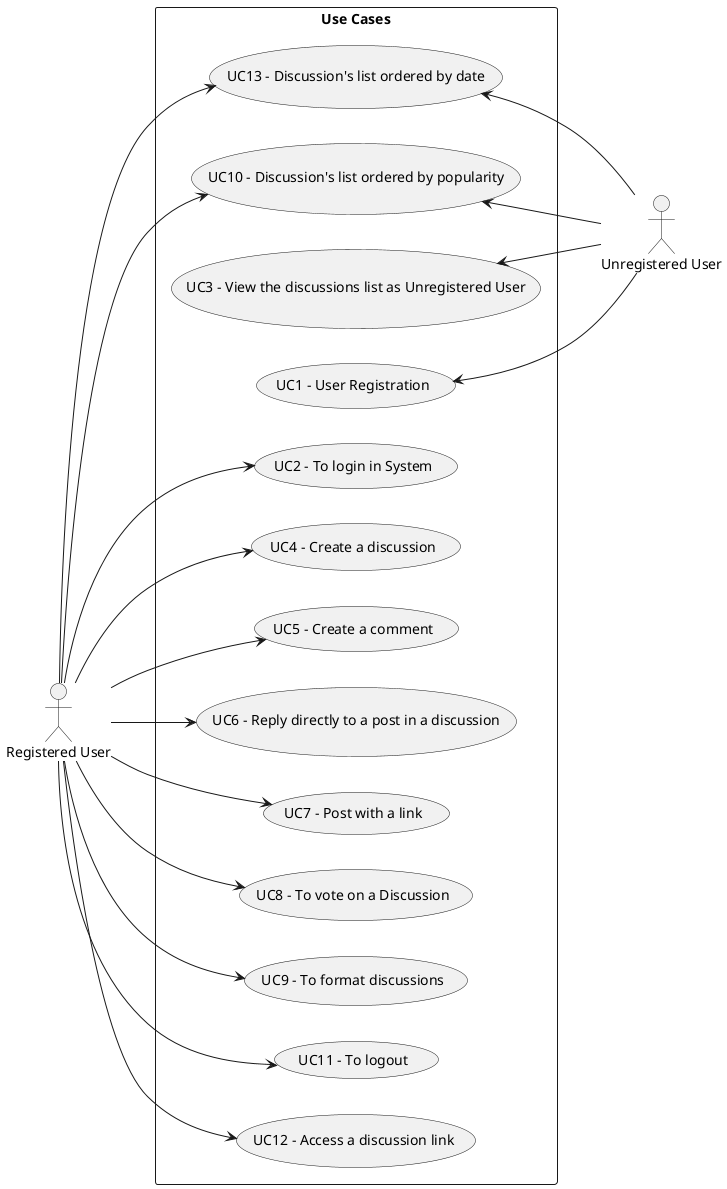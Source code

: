 @startuml "use-case-diagram"
'skinparam monochrome true
skinparam packageStyle rectangle
'skinparam shadowing false

left to right direction


actor "Registered User" as RegisteredUser
actor "Unregistered User" as UnregisteredUser

rectangle "Use Cases" as usecases {
    usecase "UC1 - User Registration" as UC01
    usecase "UC2 - To login in System" as UC02
    usecase "UC3 - View the discussions list as Unregistered User" as UC03
    usecase "UC4 - Create a discussion" as UC04
    usecase "UC5 - Create a comment" as UC05
    usecase "UC6 - Reply directly to a post in a discussion" as UC06
    usecase "UC7 - Post with a link" as UC07
    usecase "UC8 - To vote on a Discussion" as UC08
    usecase "UC9 - To format discussions" as UC09
    usecase "UC10 - Discussion's list ordered by popularity" as UC10
    usecase "UC11 - To logout" as UC11
    usecase "UC12 - Access a discussion link" as UC12
    usecase "UC13 - Discussion's list ordered by date" as UC13
   
   
    RegisteredUser --> UC02
    RegisteredUser --> UC04
    RegisteredUser --> UC05
    RegisteredUser --> UC06
    RegisteredUser --> UC07
    RegisteredUser --> UC08
    RegisteredUser --> UC09
    RegisteredUser --> UC10
    RegisteredUser --> UC11
    RegisteredUser --> UC12
    RegisteredUser --> UC13

UnregisteredUser -up-> UC01
UnregisteredUser -up-> UC03
UnregisteredUser -up-> UC10
UnregisteredUser -up-> UC13
}

@enduml

